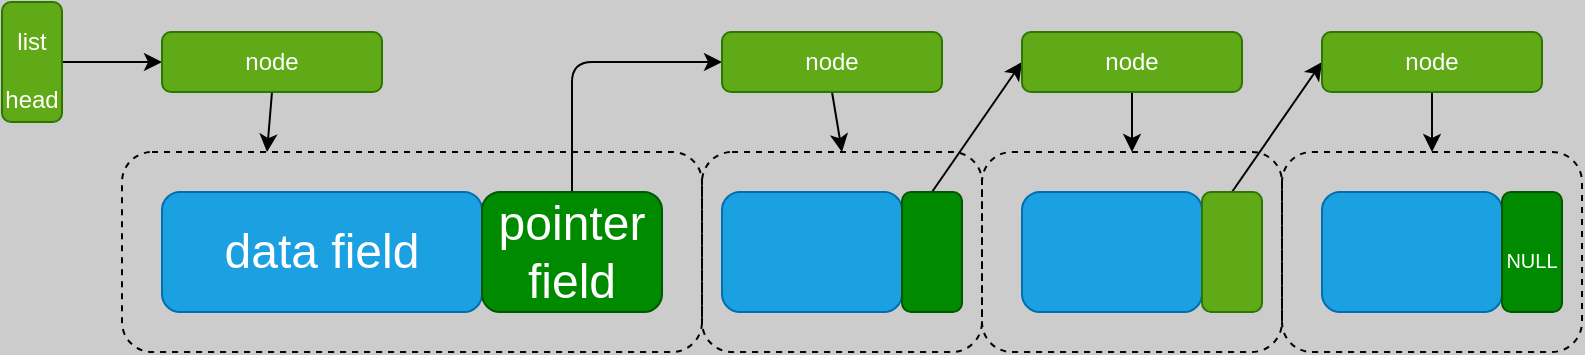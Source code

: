 <mxfile>
    <diagram id="_J2Yj75i_zgsKQhEfkP_" name="Page-1">
        <mxGraphModel dx="622" dy="497" grid="0" gridSize="10" guides="1" tooltips="1" connect="1" arrows="1" fold="1" page="1" pageScale="1" pageWidth="850" pageHeight="1100" background="#CCCCCC" math="0" shadow="0">
            <root>
                <mxCell id="0"/>
                <mxCell id="1" parent="0"/>
                <mxCell id="57" value="" style="rounded=1;whiteSpace=wrap;html=1;shadow=0;glass=0;dashed=1;fontSize=12;fillColor=none;gradientColor=default;" vertex="1" parent="1">
                    <mxGeometry x="540" y="320" width="150" height="100" as="geometry"/>
                </mxCell>
                <mxCell id="56" value="" style="rounded=1;whiteSpace=wrap;html=1;shadow=0;glass=0;dashed=1;fontSize=12;fillColor=none;gradientColor=default;" vertex="1" parent="1">
                    <mxGeometry x="400" y="320" width="140" height="100" as="geometry"/>
                </mxCell>
                <mxCell id="53" value="" style="rounded=1;whiteSpace=wrap;html=1;shadow=0;glass=0;dashed=1;fontSize=12;fillColor=none;gradientColor=default;" vertex="1" parent="1">
                    <mxGeometry x="110" y="320" width="290" height="100" as="geometry"/>
                </mxCell>
                <mxCell id="12" value="data field" style="rounded=1;whiteSpace=wrap;html=1;fontSize=24;fillColor=#1ba1e2;fontColor=#ffffff;strokeColor=#006EAF;" vertex="1" parent="1">
                    <mxGeometry x="130" y="340" width="160" height="60" as="geometry"/>
                </mxCell>
                <mxCell id="55" style="edgeStyle=none;html=1;exitX=0.5;exitY=0;exitDx=0;exitDy=0;fontSize=12;entryX=0;entryY=0.5;entryDx=0;entryDy=0;rounded=1;" edge="1" parent="1" source="13" target="45">
                    <mxGeometry relative="1" as="geometry">
                        <mxPoint x="335" y="230" as="targetPoint"/>
                        <Array as="points">
                            <mxPoint x="335" y="275"/>
                        </Array>
                    </mxGeometry>
                </mxCell>
                <mxCell id="13" value="pointer field" style="rounded=1;whiteSpace=wrap;html=1;fontSize=24;fillColor=#008a00;fontColor=#ffffff;strokeColor=#005700;" vertex="1" parent="1">
                    <mxGeometry x="290" y="340" width="90" height="60" as="geometry"/>
                </mxCell>
                <mxCell id="19" value="" style="rounded=1;whiteSpace=wrap;html=1;fontSize=24;fillColor=#1ba1e2;fontColor=#ffffff;strokeColor=#006EAF;" vertex="1" parent="1">
                    <mxGeometry x="410" y="340" width="90" height="60" as="geometry"/>
                </mxCell>
                <mxCell id="60" style="edgeStyle=none;html=1;exitX=0.5;exitY=0;exitDx=0;exitDy=0;entryX=0;entryY=0.5;entryDx=0;entryDy=0;fontSize=12;rounded=1;" edge="1" parent="1" source="20" target="46">
                    <mxGeometry relative="1" as="geometry"/>
                </mxCell>
                <mxCell id="20" value="" style="rounded=1;whiteSpace=wrap;html=1;fontSize=24;fillColor=#008a00;fontColor=#ffffff;strokeColor=#005700;" vertex="1" parent="1">
                    <mxGeometry x="500" y="340" width="30" height="60" as="geometry"/>
                </mxCell>
                <mxCell id="28" value="" style="rounded=1;whiteSpace=wrap;html=1;fontSize=24;fillColor=#1ba1e2;fontColor=#ffffff;strokeColor=#006EAF;" vertex="1" parent="1">
                    <mxGeometry x="560" y="340" width="90" height="60" as="geometry"/>
                </mxCell>
                <mxCell id="61" style="edgeStyle=none;html=1;exitX=0.5;exitY=0;exitDx=0;exitDy=0;entryX=0;entryY=0.5;entryDx=0;entryDy=0;fontSize=12;rounded=1;" edge="1" parent="1" source="29" target="47">
                    <mxGeometry relative="1" as="geometry"/>
                </mxCell>
                <mxCell id="29" value="" style="rounded=1;whiteSpace=wrap;html=1;fontSize=24;fillColor=#60a917;fontColor=#ffffff;strokeColor=#2D7600;" vertex="1" parent="1">
                    <mxGeometry x="650" y="340" width="30" height="60" as="geometry"/>
                </mxCell>
                <mxCell id="30" value="" style="rounded=1;whiteSpace=wrap;html=1;fontSize=24;fillColor=#1ba1e2;fontColor=#ffffff;strokeColor=#006EAF;" vertex="1" parent="1">
                    <mxGeometry x="710" y="340" width="90" height="60" as="geometry"/>
                </mxCell>
                <mxCell id="31" value="&lt;font style=&quot;font-size: 10px;&quot;&gt;NULL&lt;/font&gt;" style="rounded=1;whiteSpace=wrap;html=1;fontSize=24;fillColor=#008a00;fontColor=#ffffff;strokeColor=#005700;" vertex="1" parent="1">
                    <mxGeometry x="800" y="340" width="30" height="60" as="geometry"/>
                </mxCell>
                <mxCell id="40" value="" style="edgeStyle=none;html=1;fontSize=12;rounded=1;" edge="1" parent="1" source="34" target="35">
                    <mxGeometry relative="1" as="geometry"/>
                </mxCell>
                <mxCell id="34" value="&lt;font style=&quot;font-size: 12px;&quot;&gt;list head&lt;/font&gt;" style="rounded=1;whiteSpace=wrap;html=1;fontSize=24;fillColor=#60a917;fontColor=#ffffff;strokeColor=#2D7600;" vertex="1" parent="1">
                    <mxGeometry x="50" y="245" width="30" height="60" as="geometry"/>
                </mxCell>
                <mxCell id="54" style="edgeStyle=none;html=1;exitX=0.5;exitY=1;exitDx=0;exitDy=0;entryX=0.25;entryY=0;entryDx=0;entryDy=0;fontSize=12;rounded=1;" edge="1" parent="1" source="35" target="53">
                    <mxGeometry relative="1" as="geometry"/>
                </mxCell>
                <mxCell id="35" value="node" style="rounded=1;whiteSpace=wrap;html=1;fontSize=12;fillColor=#60a917;strokeColor=#2D7600;fontColor=#ffffff;" vertex="1" parent="1">
                    <mxGeometry x="130" y="260" width="110" height="30" as="geometry"/>
                </mxCell>
                <mxCell id="59" style="edgeStyle=none;html=1;exitX=0.5;exitY=1;exitDx=0;exitDy=0;entryX=0.5;entryY=0;entryDx=0;entryDy=0;fontSize=12;rounded=1;" edge="1" parent="1" source="45" target="56">
                    <mxGeometry relative="1" as="geometry"/>
                </mxCell>
                <mxCell id="45" value="node" style="rounded=1;whiteSpace=wrap;html=1;fontSize=12;fillColor=#60a917;strokeColor=#2D7600;fontColor=#ffffff;" vertex="1" parent="1">
                    <mxGeometry x="410" y="260" width="110" height="30" as="geometry"/>
                </mxCell>
                <mxCell id="62" style="edgeStyle=none;html=1;exitX=0.5;exitY=1;exitDx=0;exitDy=0;entryX=0.5;entryY=0;entryDx=0;entryDy=0;fontSize=12;rounded=1;" edge="1" parent="1" source="46" target="57">
                    <mxGeometry relative="1" as="geometry"/>
                </mxCell>
                <mxCell id="46" value="node" style="rounded=1;whiteSpace=wrap;html=1;fontSize=12;fillColor=#60a917;strokeColor=#2D7600;fontColor=#ffffff;" vertex="1" parent="1">
                    <mxGeometry x="560" y="260" width="110" height="30" as="geometry"/>
                </mxCell>
                <mxCell id="63" style="edgeStyle=none;html=1;exitX=0.5;exitY=1;exitDx=0;exitDy=0;entryX=0.5;entryY=0;entryDx=0;entryDy=0;fontSize=12;rounded=1;" edge="1" parent="1" source="47" target="58">
                    <mxGeometry relative="1" as="geometry"/>
                </mxCell>
                <mxCell id="47" value="node" style="rounded=1;whiteSpace=wrap;html=1;fontSize=12;fillColor=#60a917;strokeColor=#2D7600;fontColor=#ffffff;" vertex="1" parent="1">
                    <mxGeometry x="710" y="260" width="110" height="30" as="geometry"/>
                </mxCell>
                <mxCell id="58" value="" style="rounded=1;whiteSpace=wrap;html=1;shadow=0;glass=0;dashed=1;fontSize=12;fillColor=none;gradientColor=default;" vertex="1" parent="1">
                    <mxGeometry x="690" y="320" width="150" height="100" as="geometry"/>
                </mxCell>
            </root>
        </mxGraphModel>
    </diagram>
</mxfile>